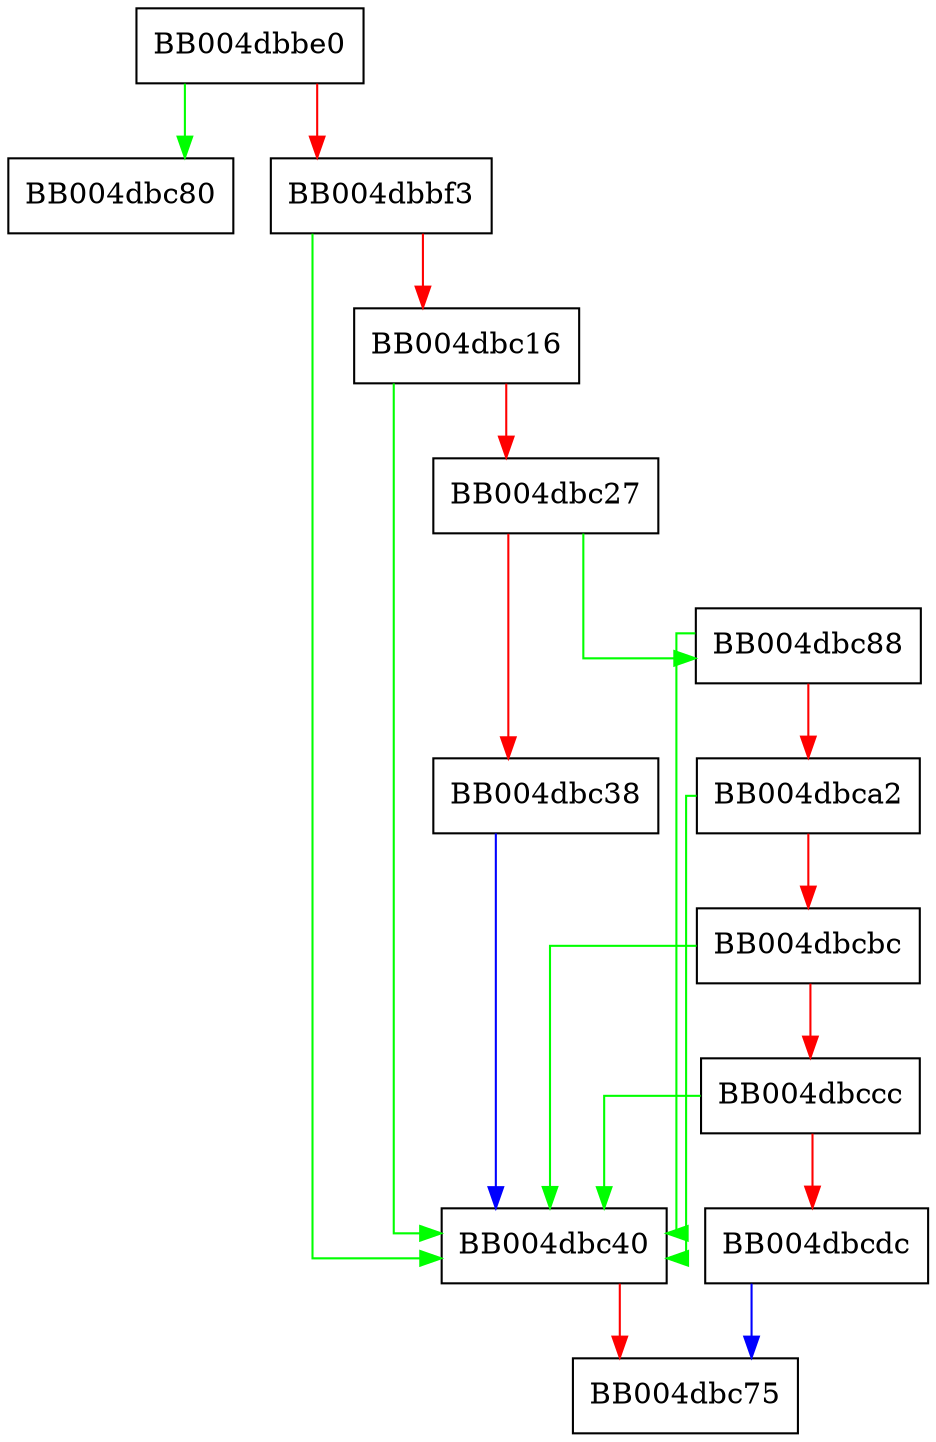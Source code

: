 digraph tls_construct_stoc_renegotiate {
  node [shape="box"];
  graph [splines=ortho];
  BB004dbbe0 -> BB004dbc80 [color="green"];
  BB004dbbe0 -> BB004dbbf3 [color="red"];
  BB004dbbf3 -> BB004dbc40 [color="green"];
  BB004dbbf3 -> BB004dbc16 [color="red"];
  BB004dbc16 -> BB004dbc40 [color="green"];
  BB004dbc16 -> BB004dbc27 [color="red"];
  BB004dbc27 -> BB004dbc88 [color="green"];
  BB004dbc27 -> BB004dbc38 [color="red"];
  BB004dbc38 -> BB004dbc40 [color="blue"];
  BB004dbc40 -> BB004dbc75 [color="red"];
  BB004dbc88 -> BB004dbc40 [color="green"];
  BB004dbc88 -> BB004dbca2 [color="red"];
  BB004dbca2 -> BB004dbc40 [color="green"];
  BB004dbca2 -> BB004dbcbc [color="red"];
  BB004dbcbc -> BB004dbc40 [color="green"];
  BB004dbcbc -> BB004dbccc [color="red"];
  BB004dbccc -> BB004dbc40 [color="green"];
  BB004dbccc -> BB004dbcdc [color="red"];
  BB004dbcdc -> BB004dbc75 [color="blue"];
}